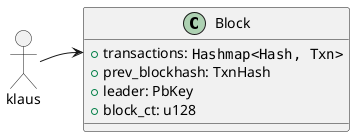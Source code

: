 @startuml
allowmixing

' `-`: private, `#`: protected, `~`: package private, `+`: public
class "Block" as bl {
  +transactions: ""Hashmap<Hash, Txn>""
  +prev_blockhash: TxnHash
  +leader: PbKey
  +block_ct: u128
}

actor klaus

klaus -> bl::transactions

@enduml